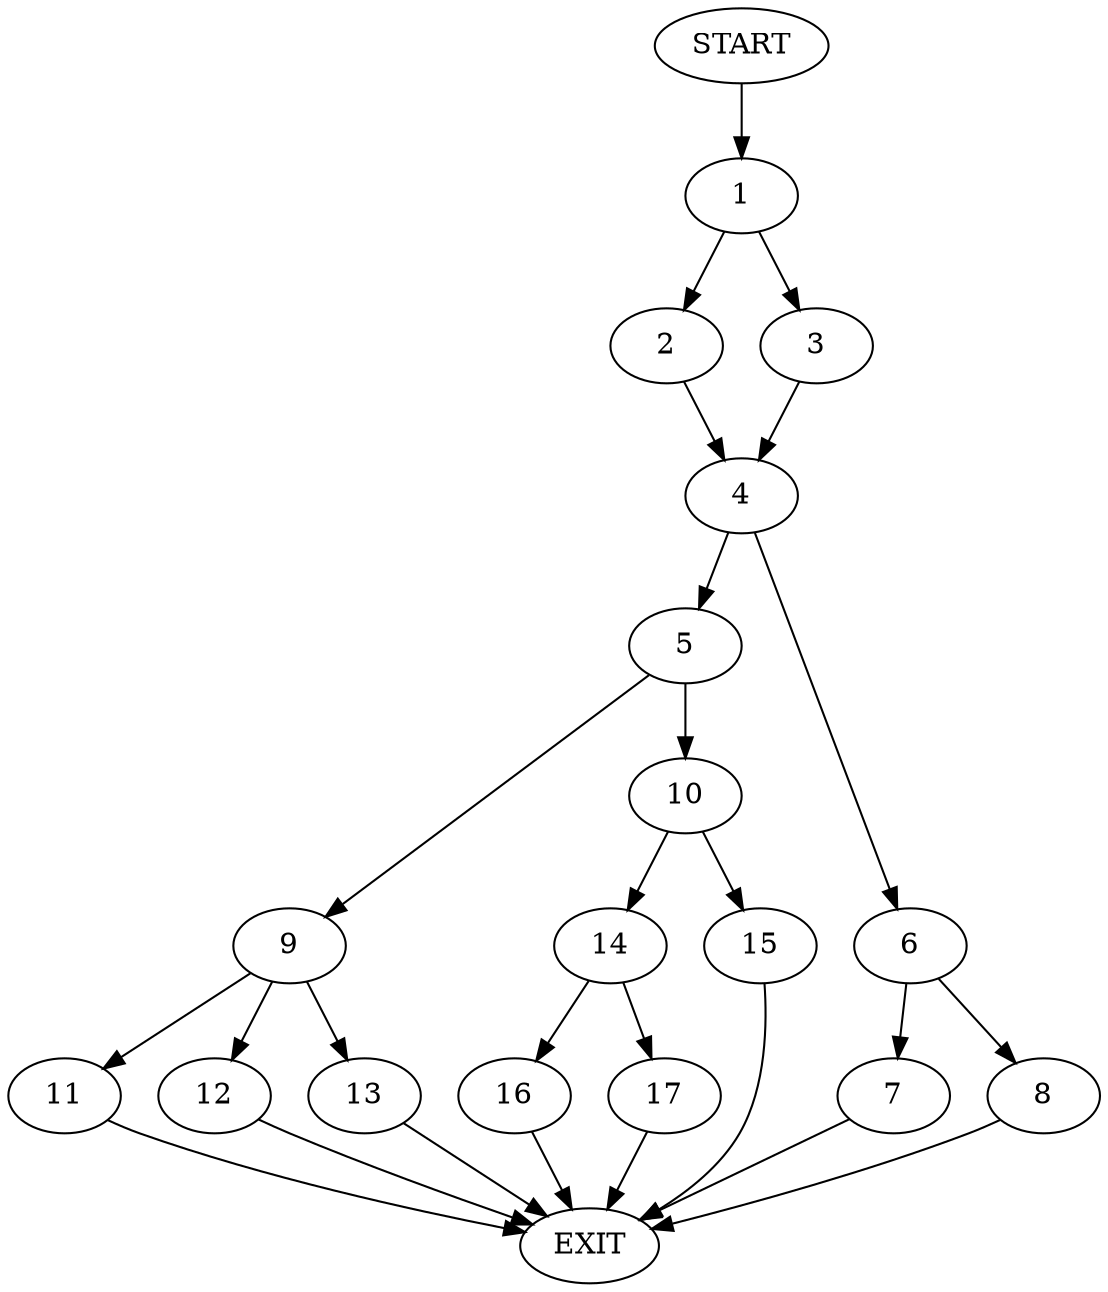 digraph {
0 [label="START"]
18 [label="EXIT"]
0 -> 1
1 -> 2
1 -> 3
2 -> 4
3 -> 4
4 -> 5
4 -> 6
6 -> 7
6 -> 8
5 -> 9
5 -> 10
7 -> 18
8 -> 18
9 -> 11
9 -> 12
9 -> 13
10 -> 14
10 -> 15
13 -> 18
11 -> 18
12 -> 18
15 -> 18
14 -> 16
14 -> 17
16 -> 18
17 -> 18
}

